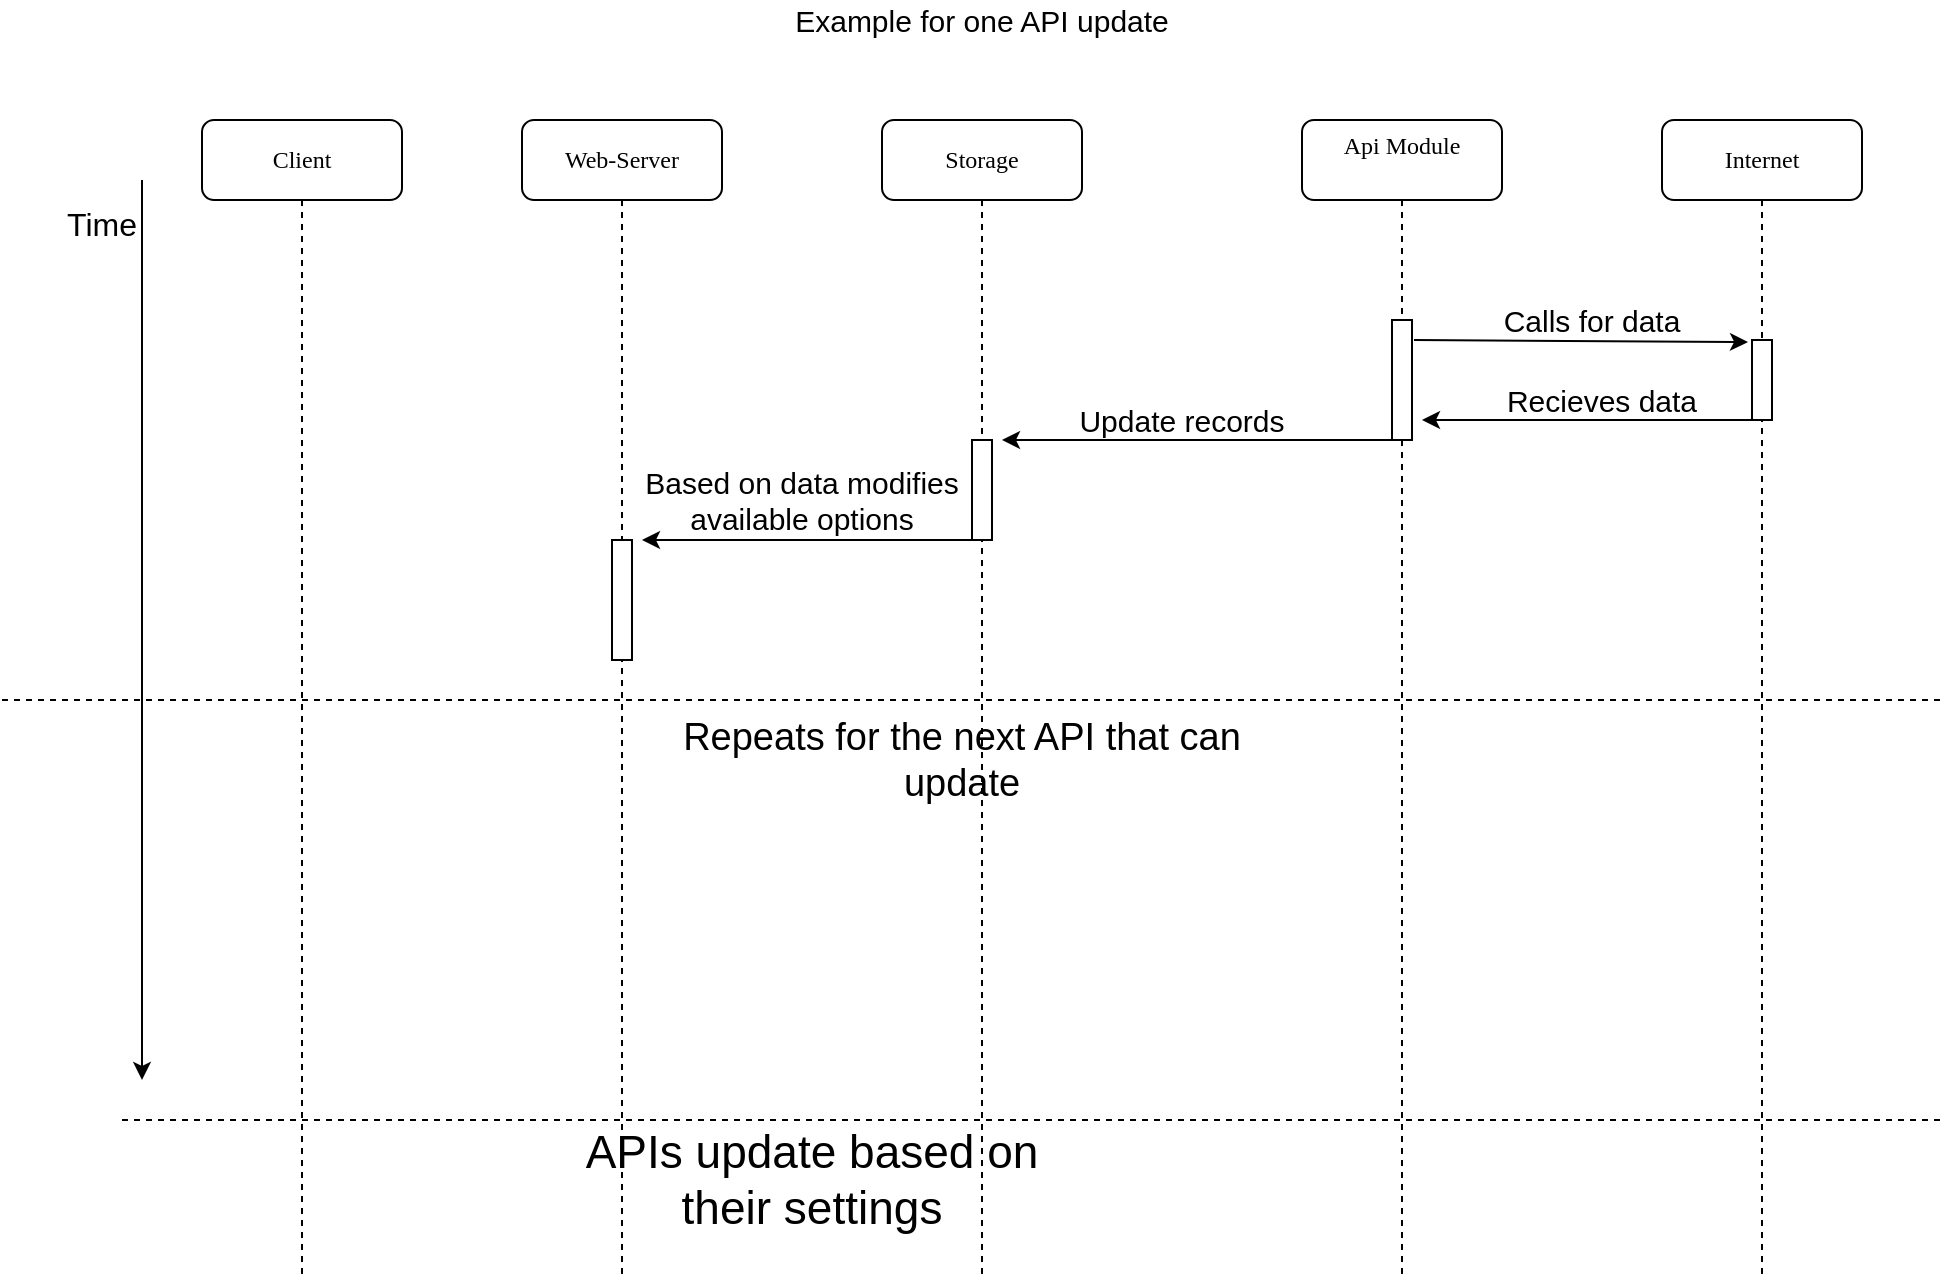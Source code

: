 <mxfile version="12.1.3" type="device" pages="1"><diagram name="Page-1" id="13e1069c-82ec-6db2-03f1-153e76fe0fe0"><mxGraphModel dx="1408" dy="1010" grid="1" gridSize="10" guides="1" tooltips="1" connect="1" arrows="1" fold="1" page="1" pageScale="1" pageWidth="1100" pageHeight="850" background="#ffffff" math="0" shadow="0"><root><mxCell id="0"/><mxCell id="1" parent="0"/><mxCell id="7baba1c4bc27f4b0-2" value="Web-Server" style="shape=umlLifeline;perimeter=lifelinePerimeter;whiteSpace=wrap;html=1;container=1;collapsible=0;recursiveResize=0;outlineConnect=0;rounded=1;shadow=0;comic=0;labelBackgroundColor=none;strokeColor=#000000;strokeWidth=1;fillColor=#FFFFFF;fontFamily=Verdana;fontSize=12;fontColor=#000000;align=center;" parent="1" vertex="1"><mxGeometry x="260" y="80" width="100" height="580" as="geometry"/></mxCell><mxCell id="eZpwMjorb8yCkf6EmYCM-61" value="" style="html=1;points=[];perimeter=orthogonalPerimeter;rounded=0;shadow=0;comic=0;labelBackgroundColor=none;strokeColor=#000000;strokeWidth=1;fillColor=#FFFFFF;fontFamily=Verdana;fontSize=12;fontColor=#000000;align=center;" vertex="1" parent="7baba1c4bc27f4b0-2"><mxGeometry x="45" y="210" width="10" height="60" as="geometry"/></mxCell><mxCell id="7baba1c4bc27f4b0-3" value="Storage" style="shape=umlLifeline;perimeter=lifelinePerimeter;whiteSpace=wrap;html=1;container=1;collapsible=0;recursiveResize=0;outlineConnect=0;rounded=1;shadow=0;comic=0;labelBackgroundColor=none;strokeColor=#000000;strokeWidth=1;fillColor=#FFFFFF;fontFamily=Verdana;fontSize=12;fontColor=#000000;align=center;" parent="1" vertex="1"><mxGeometry x="440" y="80" width="100" height="580" as="geometry"/></mxCell><mxCell id="eZpwMjorb8yCkf6EmYCM-56" value="" style="html=1;points=[];perimeter=orthogonalPerimeter;rounded=0;shadow=0;comic=0;labelBackgroundColor=none;strokeColor=#000000;strokeWidth=1;fillColor=#FFFFFF;fontFamily=Verdana;fontSize=12;fontColor=#000000;align=center;" vertex="1" parent="7baba1c4bc27f4b0-3"><mxGeometry x="45" y="160" width="10" height="50" as="geometry"/></mxCell><mxCell id="7baba1c4bc27f4b0-4" value="&lt;div&gt;Api Module&lt;/div&gt;&lt;div&gt;&lt;br&gt;&lt;/div&gt;" style="shape=umlLifeline;perimeter=lifelinePerimeter;whiteSpace=wrap;html=1;container=1;collapsible=0;recursiveResize=0;outlineConnect=0;rounded=1;shadow=0;comic=0;labelBackgroundColor=none;strokeColor=#000000;strokeWidth=1;fillColor=#FFFFFF;fontFamily=Verdana;fontSize=12;fontColor=#000000;align=center;" parent="1" vertex="1"><mxGeometry x="650" y="80" width="100" height="580" as="geometry"/></mxCell><mxCell id="eZpwMjorb8yCkf6EmYCM-45" value="" style="html=1;points=[];perimeter=orthogonalPerimeter;rounded=0;shadow=0;comic=0;labelBackgroundColor=none;strokeColor=#000000;strokeWidth=1;fillColor=#FFFFFF;fontFamily=Verdana;fontSize=12;fontColor=#000000;align=center;" vertex="1" parent="7baba1c4bc27f4b0-4"><mxGeometry x="45" y="100" width="10" height="60" as="geometry"/></mxCell><mxCell id="7baba1c4bc27f4b0-8" value="Client" style="shape=umlLifeline;perimeter=lifelinePerimeter;whiteSpace=wrap;html=1;container=1;collapsible=0;recursiveResize=0;outlineConnect=0;rounded=1;shadow=0;comic=0;labelBackgroundColor=none;strokeColor=#000000;strokeWidth=1;fillColor=#FFFFFF;fontFamily=Verdana;fontSize=12;fontColor=#000000;align=center;" parent="1" vertex="1"><mxGeometry x="100" y="80" width="100" height="580" as="geometry"/></mxCell><mxCell id="eZpwMjorb8yCkf6EmYCM-40" value="" style="endArrow=none;dashed=1;html=1;" edge="1" parent="1"><mxGeometry width="50" height="50" relative="1" as="geometry"><mxPoint x="60" y="580" as="sourcePoint"/><mxPoint x="970" y="580" as="targetPoint"/></mxGeometry></mxCell><mxCell id="eZpwMjorb8yCkf6EmYCM-41" value="APIs update based on their settings" style="text;html=1;strokeColor=none;fillColor=none;align=center;verticalAlign=middle;whiteSpace=wrap;rounded=0;fontSize=23;" vertex="1" parent="1"><mxGeometry x="270" y="600" width="270" height="20" as="geometry"/></mxCell><mxCell id="eZpwMjorb8yCkf6EmYCM-46" value="" style="endArrow=classic;html=1;fontSize=23;" edge="1" parent="1"><mxGeometry width="50" height="50" relative="1" as="geometry"><mxPoint x="70" y="110" as="sourcePoint"/><mxPoint x="70" y="560" as="targetPoint"/></mxGeometry></mxCell><mxCell id="eZpwMjorb8yCkf6EmYCM-48" value="&lt;font style=&quot;font-size: 16px&quot;&gt;Time&lt;/font&gt;" style="text;html=1;strokeColor=none;fillColor=none;align=center;verticalAlign=middle;whiteSpace=wrap;rounded=0;fontSize=23;" vertex="1" parent="1"><mxGeometry x="30" y="120" width="40" height="20" as="geometry"/></mxCell><mxCell id="eZpwMjorb8yCkf6EmYCM-49" value="Internet" style="shape=umlLifeline;perimeter=lifelinePerimeter;whiteSpace=wrap;html=1;container=1;collapsible=0;recursiveResize=0;outlineConnect=0;rounded=1;shadow=0;comic=0;labelBackgroundColor=none;strokeColor=#000000;strokeWidth=1;fillColor=#FFFFFF;fontFamily=Verdana;fontSize=12;fontColor=#000000;align=center;" vertex="1" parent="1"><mxGeometry x="830" y="80" width="100" height="580" as="geometry"/></mxCell><mxCell id="eZpwMjorb8yCkf6EmYCM-50" value="" style="html=1;points=[];perimeter=orthogonalPerimeter;rounded=0;shadow=0;comic=0;labelBackgroundColor=none;strokeColor=#000000;strokeWidth=1;fillColor=#FFFFFF;fontFamily=Verdana;fontSize=12;fontColor=#000000;align=center;" vertex="1" parent="eZpwMjorb8yCkf6EmYCM-49"><mxGeometry x="45" y="110" width="10" height="40" as="geometry"/></mxCell><mxCell id="eZpwMjorb8yCkf6EmYCM-51" value="" style="endArrow=classic;html=1;fontSize=23;entryX=-0.2;entryY=0.025;entryDx=0;entryDy=0;entryPerimeter=0;" edge="1" parent="1" target="eZpwMjorb8yCkf6EmYCM-50"><mxGeometry width="50" height="50" relative="1" as="geometry"><mxPoint x="706" y="190" as="sourcePoint"/><mxPoint x="760" y="150" as="targetPoint"/></mxGeometry></mxCell><mxCell id="eZpwMjorb8yCkf6EmYCM-52" value="Calls for data" style="text;html=1;strokeColor=none;fillColor=none;align=center;verticalAlign=middle;whiteSpace=wrap;rounded=0;fontSize=15;" vertex="1" parent="1"><mxGeometry x="720" y="170" width="150" height="20" as="geometry"/></mxCell><mxCell id="eZpwMjorb8yCkf6EmYCM-53" value="" style="endArrow=classic;html=1;fontSize=15;" edge="1" parent="1"><mxGeometry width="50" height="50" relative="1" as="geometry"><mxPoint x="875" y="230" as="sourcePoint"/><mxPoint x="710" y="230" as="targetPoint"/><Array as="points"><mxPoint x="835" y="230"/></Array></mxGeometry></mxCell><mxCell id="eZpwMjorb8yCkf6EmYCM-55" value="Recieves data" style="text;html=1;strokeColor=none;fillColor=none;align=center;verticalAlign=middle;whiteSpace=wrap;rounded=0;fontSize=15;" vertex="1" parent="1"><mxGeometry x="740" y="210" width="120" height="20" as="geometry"/></mxCell><mxCell id="eZpwMjorb8yCkf6EmYCM-58" value="" style="endArrow=classic;html=1;fontSize=15;" edge="1" parent="1"><mxGeometry width="50" height="50" relative="1" as="geometry"><mxPoint x="700" y="240" as="sourcePoint"/><mxPoint x="500" y="240" as="targetPoint"/></mxGeometry></mxCell><mxCell id="eZpwMjorb8yCkf6EmYCM-59" value="Update records" style="text;html=1;strokeColor=none;fillColor=none;align=center;verticalAlign=middle;whiteSpace=wrap;rounded=0;fontSize=15;" vertex="1" parent="1"><mxGeometry x="530" y="220" width="120" height="20" as="geometry"/></mxCell><mxCell id="eZpwMjorb8yCkf6EmYCM-60" value="Example for one API update" style="text;html=1;strokeColor=none;fillColor=none;align=center;verticalAlign=middle;whiteSpace=wrap;rounded=0;fontSize=15;" vertex="1" parent="1"><mxGeometry x="355" y="20" width="270" height="20" as="geometry"/></mxCell><mxCell id="eZpwMjorb8yCkf6EmYCM-62" value="" style="endArrow=classic;html=1;fontSize=15;exitX=0.5;exitY=1;exitDx=0;exitDy=0;exitPerimeter=0;entryX=1.5;entryY=0;entryDx=0;entryDy=0;entryPerimeter=0;" edge="1" parent="1" source="eZpwMjorb8yCkf6EmYCM-56" target="eZpwMjorb8yCkf6EmYCM-61"><mxGeometry width="50" height="50" relative="1" as="geometry"><mxPoint x="380" y="280" as="sourcePoint"/><mxPoint x="430" y="230" as="targetPoint"/></mxGeometry></mxCell><mxCell id="eZpwMjorb8yCkf6EmYCM-63" value="Based on data modifies available options" style="text;html=1;strokeColor=none;fillColor=none;align=center;verticalAlign=middle;whiteSpace=wrap;rounded=0;fontSize=15;" vertex="1" parent="1"><mxGeometry x="300" y="260" width="200" height="20" as="geometry"/></mxCell><mxCell id="eZpwMjorb8yCkf6EmYCM-64" value="" style="endArrow=none;dashed=1;html=1;fontSize=15;" edge="1" parent="1"><mxGeometry width="50" height="50" relative="1" as="geometry"><mxPoint y="370" as="sourcePoint"/><mxPoint x="970" y="370" as="targetPoint"/></mxGeometry></mxCell><mxCell id="eZpwMjorb8yCkf6EmYCM-66" value="Repeats for the next API that can update" style="text;html=1;strokeColor=none;fillColor=none;align=center;verticalAlign=middle;whiteSpace=wrap;rounded=0;fontSize=19;" vertex="1" parent="1"><mxGeometry x="335" y="390" width="290" height="20" as="geometry"/></mxCell></root></mxGraphModel></diagram></mxfile>
